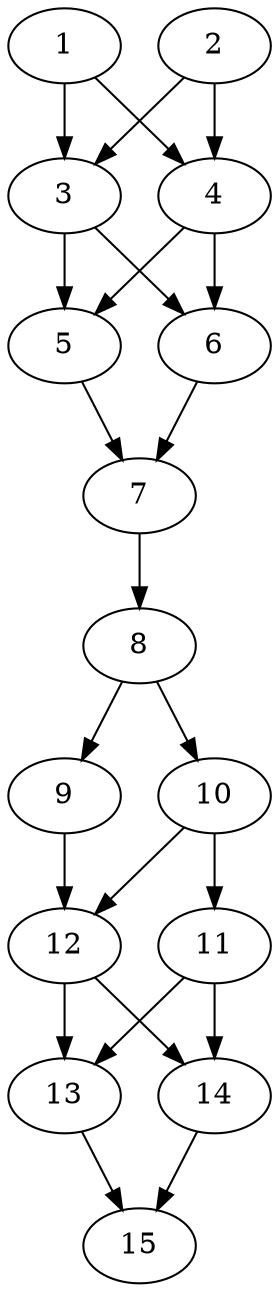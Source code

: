 // DAG automatically generated by daggen at Thu Oct  3 13:59:27 2019
// ./daggen --dot -n 15 --ccr 0.3 --fat 0.3 --regular 0.7 --density 0.9 --mindata 5242880 --maxdata 52428800 
digraph G {
  1 [size="18155520", alpha="0.07", expect_size="5446656"] 
  1 -> 3 [size ="5446656"]
  1 -> 4 [size ="5446656"]
  2 [size="154606933", alpha="0.08", expect_size="46382080"] 
  2 -> 3 [size ="46382080"]
  2 -> 4 [size ="46382080"]
  3 [size="112595627", alpha="0.20", expect_size="33778688"] 
  3 -> 5 [size ="33778688"]
  3 -> 6 [size ="33778688"]
  4 [size="28163413", alpha="0.20", expect_size="8449024"] 
  4 -> 5 [size ="8449024"]
  4 -> 6 [size ="8449024"]
  5 [size="68068693", alpha="0.09", expect_size="20420608"] 
  5 -> 7 [size ="20420608"]
  6 [size="41345707", alpha="0.06", expect_size="12403712"] 
  6 -> 7 [size ="12403712"]
  7 [size="107550720", alpha="0.17", expect_size="32265216"] 
  7 -> 8 [size ="32265216"]
  8 [size="100372480", alpha="0.15", expect_size="30111744"] 
  8 -> 9 [size ="30111744"]
  8 -> 10 [size ="30111744"]
  9 [size="98344960", alpha="0.03", expect_size="29503488"] 
  9 -> 12 [size ="29503488"]
  10 [size="87620267", alpha="0.17", expect_size="26286080"] 
  10 -> 11 [size ="26286080"]
  10 -> 12 [size ="26286080"]
  11 [size="74823680", alpha="0.16", expect_size="22447104"] 
  11 -> 13 [size ="22447104"]
  11 -> 14 [size ="22447104"]
  12 [size="133188267", alpha="0.09", expect_size="39956480"] 
  12 -> 13 [size ="39956480"]
  12 -> 14 [size ="39956480"]
  13 [size="39468373", alpha="0.10", expect_size="11840512"] 
  13 -> 15 [size ="11840512"]
  14 [size="36823040", alpha="0.03", expect_size="11046912"] 
  14 -> 15 [size ="11046912"]
  15 [size="33901227", alpha="0.18", expect_size="10170368"] 
}
